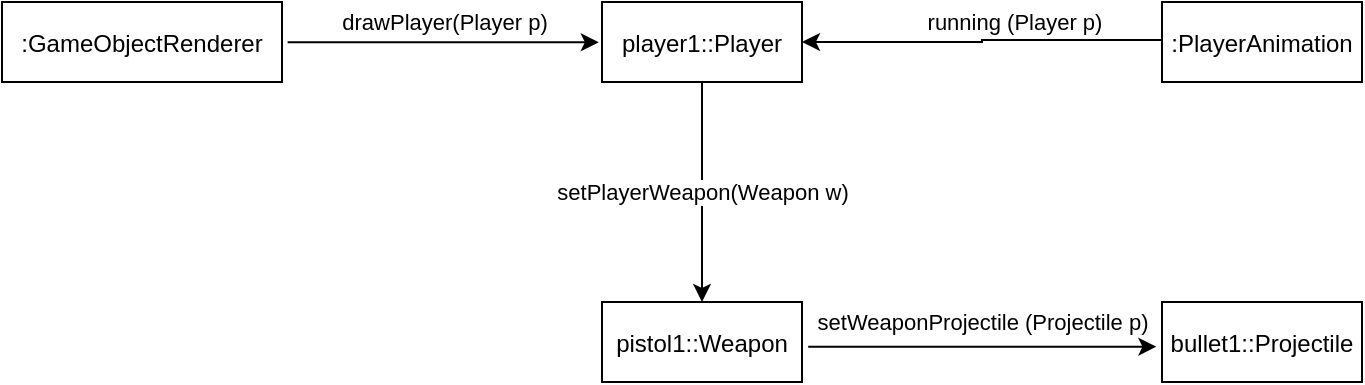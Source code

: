 <mxfile version="14.6.0" type="github">
  <diagram id="kgpKYQtTHZ0yAKxKKP6v" name="Page-1">
    <mxGraphModel dx="716" dy="400" grid="1" gridSize="10" guides="1" tooltips="1" connect="1" arrows="1" fold="1" page="1" pageScale="1" pageWidth="850" pageHeight="1100" math="0" shadow="0">
      <root>
        <mxCell id="0" />
        <mxCell id="1" parent="0" />
        <mxCell id="J-oeJfzuycIpgYHGgcbr-5" value="" style="edgeStyle=orthogonalEdgeStyle;rounded=0;orthogonalLoop=1;jettySize=auto;html=1;exitX=1.02;exitY=0.503;exitDx=0;exitDy=0;exitPerimeter=0;entryX=-0.016;entryY=0.503;entryDx=0;entryDy=0;entryPerimeter=0;" edge="1" parent="1" source="3nuBFxr9cyL0pnOWT2aG-1" target="J-oeJfzuycIpgYHGgcbr-1">
          <mxGeometry relative="1" as="geometry">
            <Array as="points" />
          </mxGeometry>
        </mxCell>
        <mxCell id="J-oeJfzuycIpgYHGgcbr-7" value="drawPlayer(Player p)" style="edgeLabel;html=1;align=center;verticalAlign=middle;resizable=0;points=[];" vertex="1" connectable="0" parent="J-oeJfzuycIpgYHGgcbr-5">
          <mxGeometry x="-0.207" y="-2" relative="1" as="geometry">
            <mxPoint x="16" y="-12" as="offset" />
          </mxGeometry>
        </mxCell>
        <mxCell id="3nuBFxr9cyL0pnOWT2aG-1" value=":GameObjectRenderer" style="shape=umlLifeline;perimeter=lifelinePerimeter;container=1;collapsible=0;recursiveResize=0;rounded=0;shadow=0;strokeWidth=1;" parent="1" vertex="1">
          <mxGeometry x="50" y="80" width="140" height="40" as="geometry" />
        </mxCell>
        <mxCell id="J-oeJfzuycIpgYHGgcbr-10" value="setPlayerWeapon(Weapon w)" style="edgeStyle=orthogonalEdgeStyle;rounded=0;orthogonalLoop=1;jettySize=auto;html=1;" edge="1" parent="1" source="J-oeJfzuycIpgYHGgcbr-1">
          <mxGeometry relative="1" as="geometry">
            <mxPoint x="400" y="230" as="targetPoint" />
            <Array as="points">
              <mxPoint x="400" y="170" />
              <mxPoint x="400" y="170" />
            </Array>
          </mxGeometry>
        </mxCell>
        <mxCell id="J-oeJfzuycIpgYHGgcbr-1" value="player1::Player" style="shape=umlLifeline;perimeter=lifelinePerimeter;container=1;collapsible=0;recursiveResize=0;rounded=0;shadow=0;strokeWidth=1;" vertex="1" parent="1">
          <mxGeometry x="350" y="80" width="100" height="40" as="geometry" />
        </mxCell>
        <mxCell id="J-oeJfzuycIpgYHGgcbr-8" value="" style="edgeStyle=orthogonalEdgeStyle;rounded=0;orthogonalLoop=1;jettySize=auto;html=1;entryX=1;entryY=0.5;entryDx=0;entryDy=0;entryPerimeter=0;exitX=-0.001;exitY=0.475;exitDx=0;exitDy=0;exitPerimeter=0;" edge="1" parent="1" source="J-oeJfzuycIpgYHGgcbr-2" target="J-oeJfzuycIpgYHGgcbr-1">
          <mxGeometry relative="1" as="geometry">
            <mxPoint x="498" y="100" as="sourcePoint" />
          </mxGeometry>
        </mxCell>
        <mxCell id="J-oeJfzuycIpgYHGgcbr-9" value="running (Player p)" style="edgeLabel;html=1;align=center;verticalAlign=middle;resizable=0;points=[];" vertex="1" connectable="0" parent="J-oeJfzuycIpgYHGgcbr-8">
          <mxGeometry x="-0.301" y="-2" relative="1" as="geometry">
            <mxPoint x="-11" y="-7" as="offset" />
          </mxGeometry>
        </mxCell>
        <mxCell id="J-oeJfzuycIpgYHGgcbr-2" value=":PlayerAnimation" style="shape=umlLifeline;perimeter=lifelinePerimeter;container=1;collapsible=0;recursiveResize=0;rounded=0;shadow=0;strokeWidth=1;" vertex="1" parent="1">
          <mxGeometry x="630" y="80" width="100" height="40" as="geometry" />
        </mxCell>
        <mxCell id="J-oeJfzuycIpgYHGgcbr-13" value="setWeaponProjectile (Projectile p)" style="edgeStyle=orthogonalEdgeStyle;rounded=0;orthogonalLoop=1;jettySize=auto;html=1;entryX=-0.028;entryY=0.559;entryDx=0;entryDy=0;entryPerimeter=0;exitX=1.031;exitY=0.559;exitDx=0;exitDy=0;exitPerimeter=0;" edge="1" parent="1" source="J-oeJfzuycIpgYHGgcbr-3" target="J-oeJfzuycIpgYHGgcbr-4">
          <mxGeometry x="-0.002" y="12" relative="1" as="geometry">
            <Array as="points">
              <mxPoint x="560" y="252" />
              <mxPoint x="560" y="252" />
            </Array>
            <mxPoint as="offset" />
          </mxGeometry>
        </mxCell>
        <mxCell id="J-oeJfzuycIpgYHGgcbr-3" value="pistol1::Weapon" style="shape=umlLifeline;perimeter=lifelinePerimeter;container=1;collapsible=0;recursiveResize=0;rounded=0;shadow=0;strokeWidth=1;" vertex="1" parent="1">
          <mxGeometry x="350" y="230" width="100" height="40" as="geometry" />
        </mxCell>
        <mxCell id="J-oeJfzuycIpgYHGgcbr-4" value="bullet1::Projectile" style="shape=umlLifeline;perimeter=lifelinePerimeter;container=1;collapsible=0;recursiveResize=0;rounded=0;shadow=0;strokeWidth=1;" vertex="1" parent="1">
          <mxGeometry x="630" y="230" width="100" height="40" as="geometry" />
        </mxCell>
      </root>
    </mxGraphModel>
  </diagram>
</mxfile>
